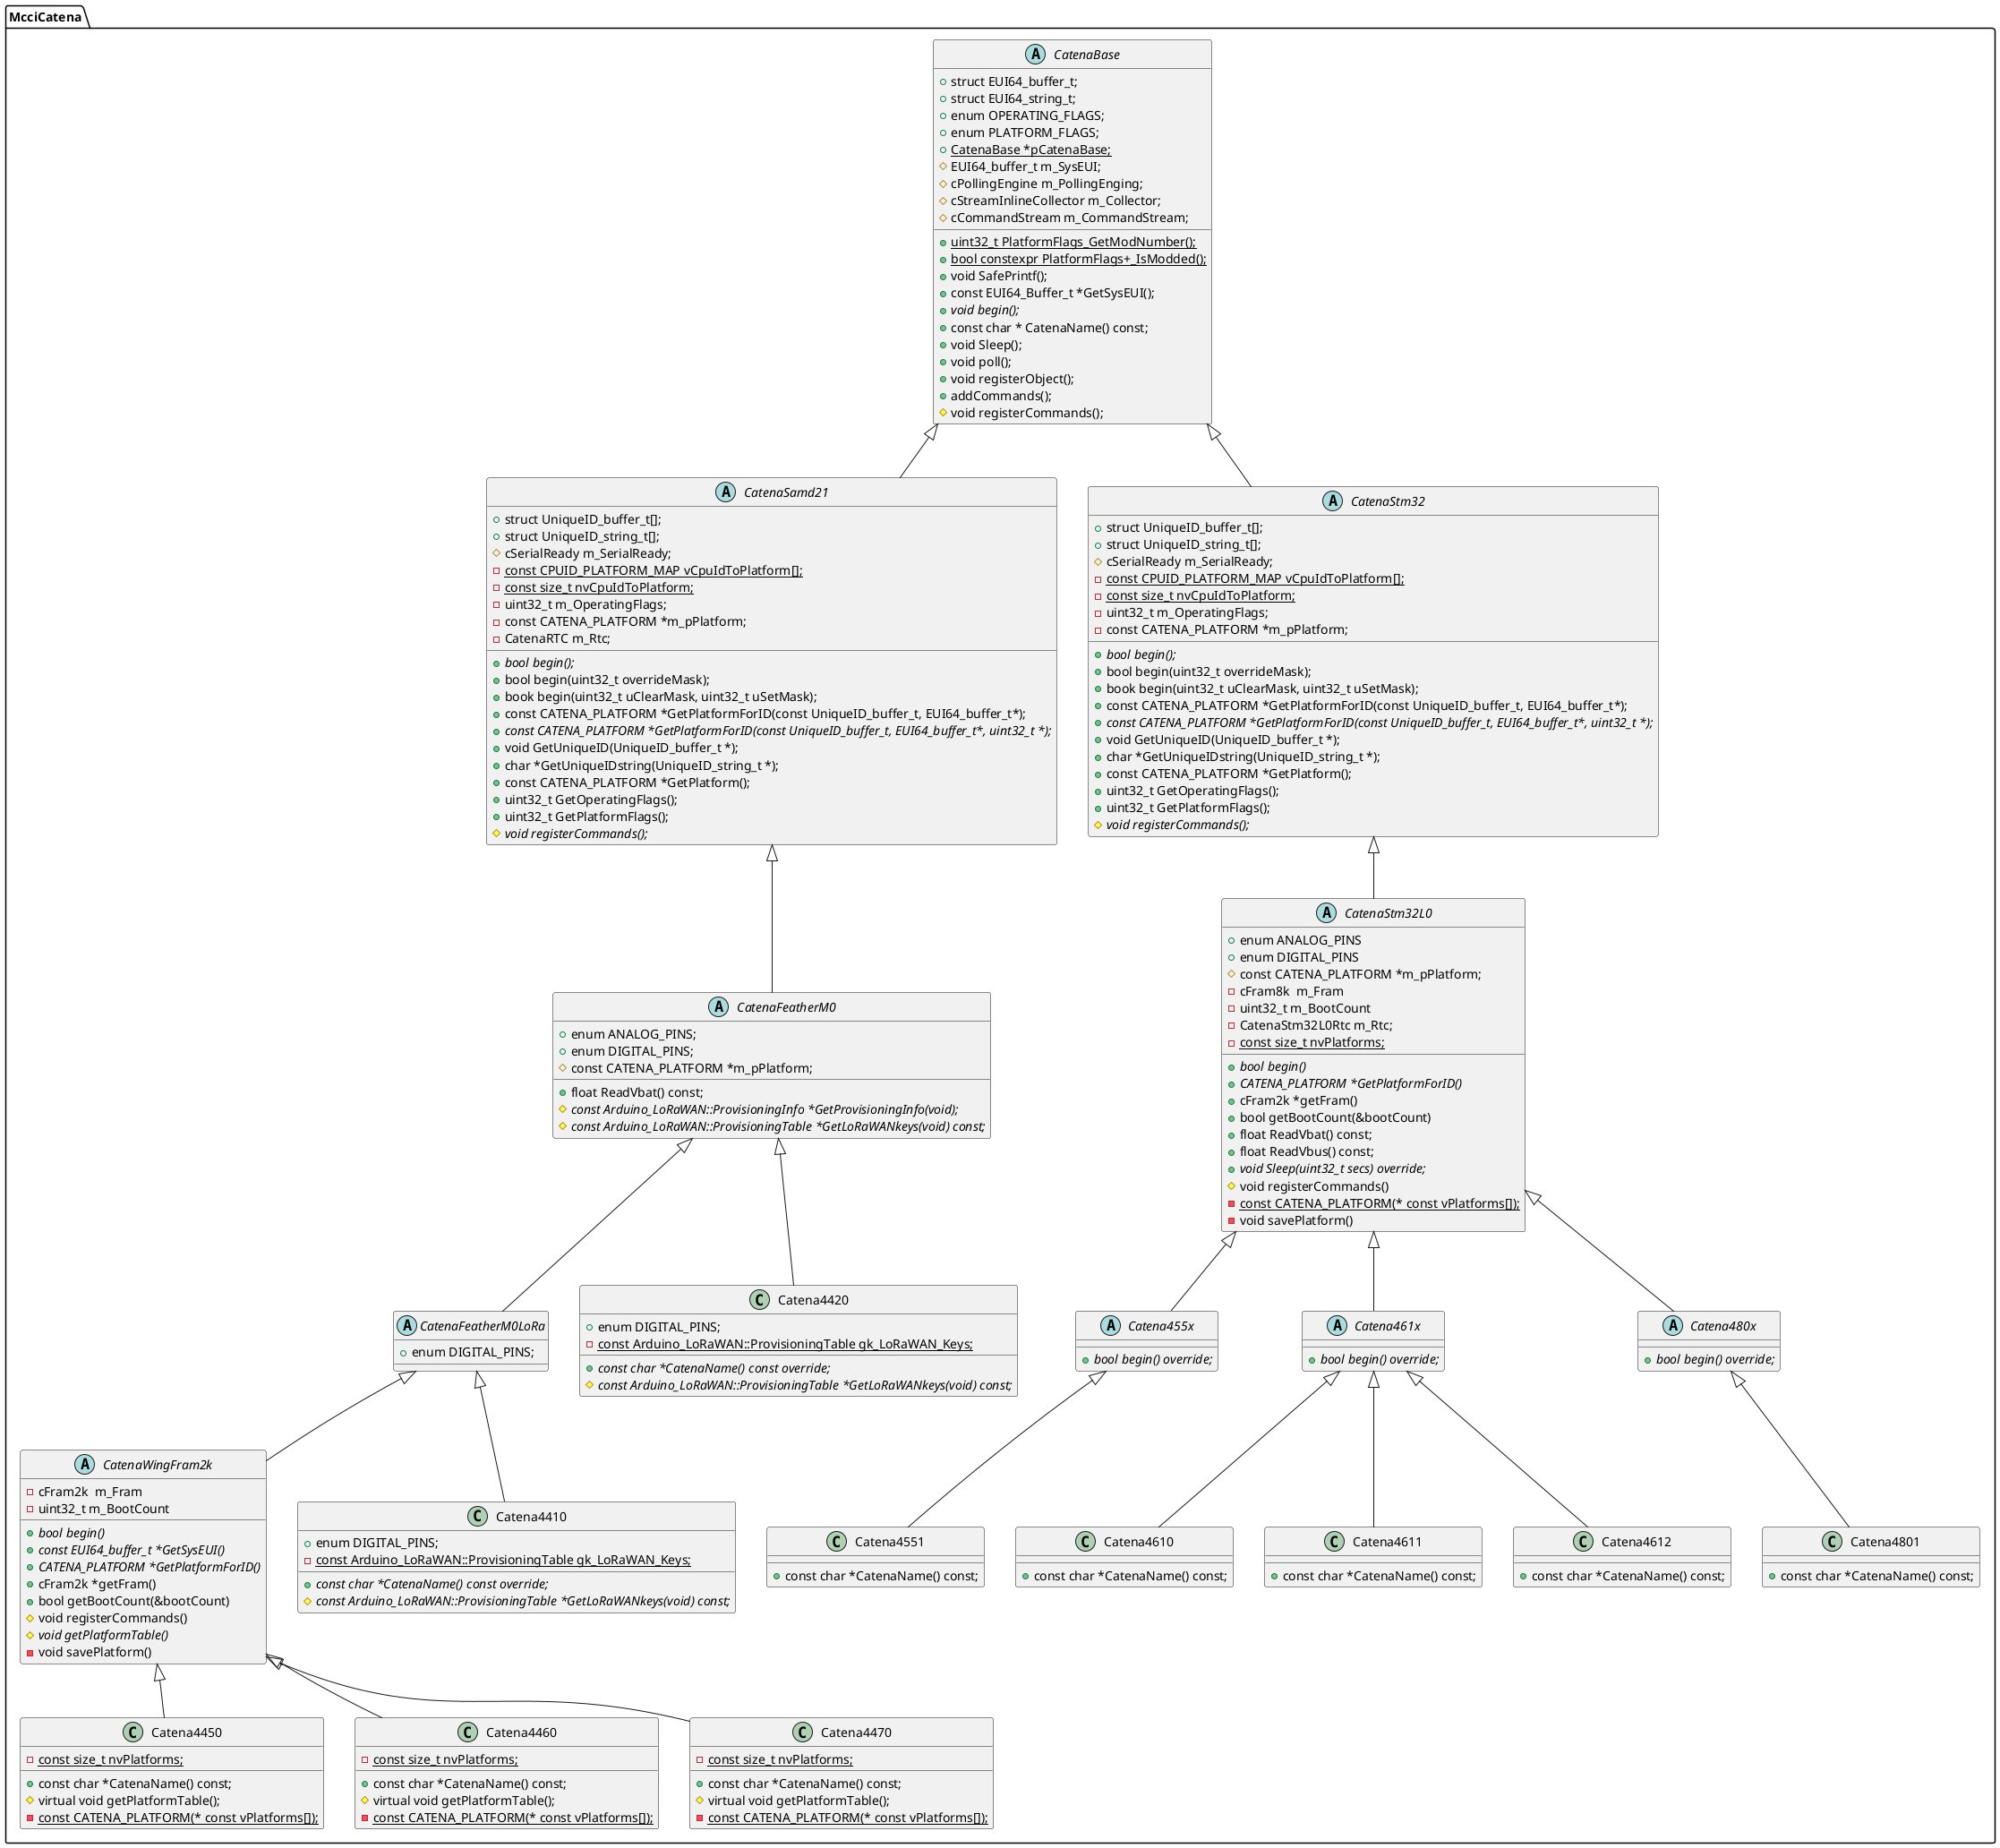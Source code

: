 @startuml "Catena Class Hierarchy"
/' PlantUML image for Catena class hierarcy
'/
namespace McciCatena {

abstract class CatenaBase {
  +struct EUI64_buffer_t;
  +struct EUI64_string_t;
  +enum OPERATING_FLAGS;
  +enum PLATFORM_FLAGS;
  +{static}uint32_t PlatformFlags_GetModNumber();
  +{static}bool constexpr PlatformFlags+_IsModded();
  +void SafePrintf();
  +const EUI64_Buffer_t *GetSysEUI();
  +{abstract} void begin();
  +const char * CatenaName() const;
  +void Sleep();
  +void poll();
  +void registerObject();
  +addCommands();
  +{static}CatenaBase *pCatenaBase;
  #void registerCommands();
  #EUI64_buffer_t m_SysEUI;
  #cPollingEngine m_PollingEnging;
  #cStreamInlineCollector m_Collector;
  #cCommandStream m_CommandStream;
}

abstract class CatenaSamd21 {
  +struct UniqueID_buffer_t[];
  +struct UniqueID_string_t[];
  +{abstract} bool begin();
  +bool begin(uint32_t overrideMask);
  +book begin(uint32_t uClearMask, uint32_t uSetMask);
  +const CATENA_PLATFORM *GetPlatformForID(const UniqueID_buffer_t, EUI64_buffer_t*);
  +{abstract}const CATENA_PLATFORM *GetPlatformForID(const UniqueID_buffer_t, EUI64_buffer_t*, uint32_t *);
  +void GetUniqueID(UniqueID_buffer_t *);
  +char *GetUniqueIDstring(UniqueID_string_t *);
  +const CATENA_PLATFORM *GetPlatform();
  +uint32_t GetOperatingFlags();
  +uint32_t GetPlatformFlags();
  #{abstract}void registerCommands();
  #cSerialReady m_SerialReady;
  -{static}const CPUID_PLATFORM_MAP vCpuIdToPlatform[];
  -{static}const size_t nvCpuIdToPlatform;
  -uint32_t m_OperatingFlags;
  -const CATENA_PLATFORM *m_pPlatform;
  -CatenaRTC m_Rtc;
}

abstract class CatenaStm32 {
  +struct UniqueID_buffer_t[];
  +struct UniqueID_string_t[];
  +{abstract} bool begin();
  +bool begin(uint32_t overrideMask);
  +book begin(uint32_t uClearMask, uint32_t uSetMask);
  +const CATENA_PLATFORM *GetPlatformForID(const UniqueID_buffer_t, EUI64_buffer_t*);
  +{abstract}const CATENA_PLATFORM *GetPlatformForID(const UniqueID_buffer_t, EUI64_buffer_t*, uint32_t *);
  +void GetUniqueID(UniqueID_buffer_t *);
  +char *GetUniqueIDstring(UniqueID_string_t *);
  +const CATENA_PLATFORM *GetPlatform();
  +uint32_t GetOperatingFlags();
  +uint32_t GetPlatformFlags();
  #{abstract}void registerCommands();
  #cSerialReady m_SerialReady;
  -{static}const CPUID_PLATFORM_MAP vCpuIdToPlatform[];
  -{static}const size_t nvCpuIdToPlatform;
  -uint32_t m_OperatingFlags;
  -const CATENA_PLATFORM *m_pPlatform;
}

abstract class CatenaFeatherM0 {
  +enum ANALOG_PINS;
  +enum DIGITAL_PINS;
  +float ReadVbat() const;
  #{abstract}const Arduino_LoRaWAN::ProvisioningInfo *GetProvisioningInfo(void);
  #{abstract}const Arduino_LoRaWAN::ProvisioningTable *GetLoRaWANkeys(void) const;
  #const CATENA_PLATFORM *m_pPlatform;
}

abstract class CatenaFeatherM0LoRa {
  +enum DIGITAL_PINS;
}

abstract class CatenaWingFram2k {
  +{abstract}bool begin()
  +{abstract}const EUI64_buffer_t *GetSysEUI()
  +{abstract}CATENA_PLATFORM *GetPlatformForID()
  +cFram2k *getFram()
  +bool getBootCount(&bootCount)
  #void registerCommands()
  #{abstract}void getPlatformTable()
  -cFram2k  m_Fram
  -uint32_t m_BootCount
  -void savePlatform()
}

abstract class CatenaStm32L0 {
  +enum ANALOG_PINS
  +enum DIGITAL_PINS
  +{abstract}bool begin()
  +{abstract}CATENA_PLATFORM *GetPlatformForID()
  +cFram2k *getFram()
  +bool getBootCount(&bootCount)
  +float ReadVbat() const;
  +float ReadVbus() const;
  +{abstract}void Sleep(uint32_t secs) override;
  #void registerCommands()
  #const CATENA_PLATFORM *m_pPlatform;
  -cFram8k  m_Fram
  -uint32_t m_BootCount
  -CatenaStm32L0Rtc m_Rtc;
  -{static}const CATENA_PLATFORM(* const vPlatforms[]);
  -{static}const size_t nvPlatforms;
  -void savePlatform()
}

abstract class Catena455x {
  +{abstract}bool begin() override;
}

abstract class Catena461x {
  +{abstract}bool begin() override;
}

abstract class Catena480x {
  +{abstract}bool begin() override;
}

class Catena4410 {
  +enum DIGITAL_PINS;
  +{abstract}const char *CatenaName() const override;
  #{abstract}const Arduino_LoRaWAN::ProvisioningTable *GetLoRaWANkeys(void) const;
  -{static}const Arduino_LoRaWAN::ProvisioningTable gk_LoRaWAN_Keys;
}

class Catena4420 {
  +enum DIGITAL_PINS;
  +{abstract}const char *CatenaName() const override;
  #{abstract}const Arduino_LoRaWAN::ProvisioningTable *GetLoRaWANkeys(void) const;
  -{static}const Arduino_LoRaWAN::ProvisioningTable gk_LoRaWAN_Keys;
}

class Catena4450 {
  +const char *CatenaName() const;
  #virtual void getPlatformTable();
  -{static}const CATENA_PLATFORM(* const vPlatforms[]);
  -{static}const size_t nvPlatforms;
}

class Catena4460 {
  +const char *CatenaName() const;
  #virtual void getPlatformTable();
  -{static}const CATENA_PLATFORM(* const vPlatforms[]);
  -{static}const size_t nvPlatforms;
}

class Catena4470 {
  +const char *CatenaName() const;
  #virtual void getPlatformTable();
  -{static}const CATENA_PLATFORM(* const vPlatforms[]);
  -{static}const size_t nvPlatforms;
}

class Catena4551 {
  +const char *CatenaName() const;
}

class Catena4610 {
  +const char *CatenaName() const;
}

class Catena4611 {
  +const char *CatenaName() const;
}

class Catena4612 {
  +const char *CatenaName() const;
}

class Catena4801 {
  +const char *CatenaName() const;
}

CatenaBase <|-- CatenaSamd21
CatenaBase <|-- CatenaStm32

CatenaSamd21 <|-- CatenaFeatherM0
CatenaFeatherM0 <|-- CatenaFeatherM0LoRa
CatenaFeatherM0 <|-- Catena4420
CatenaFeatherM0LoRa <|-- Catena4410
CatenaFeatherM0LoRa <|-- CatenaWingFram2k
CatenaWingFram2k <|-- Catena4450
CatenaWingFram2k <|-- Catena4460
CatenaWingFram2k <|-- Catena4470

CatenaStm32 <|-- CatenaStm32L0
CatenaStm32L0 <|-- Catena455x
CatenaStm32L0 <|-- Catena461x
CatenaStm32L0 <|-- Catena480x

Catena455x <|-- Catena4551
Catena461x <|-- Catena4610
Catena461x <|-- Catena4611
Catena461x <|-- Catena4612
Catena480x <|-- Catena4801
}
@enduml